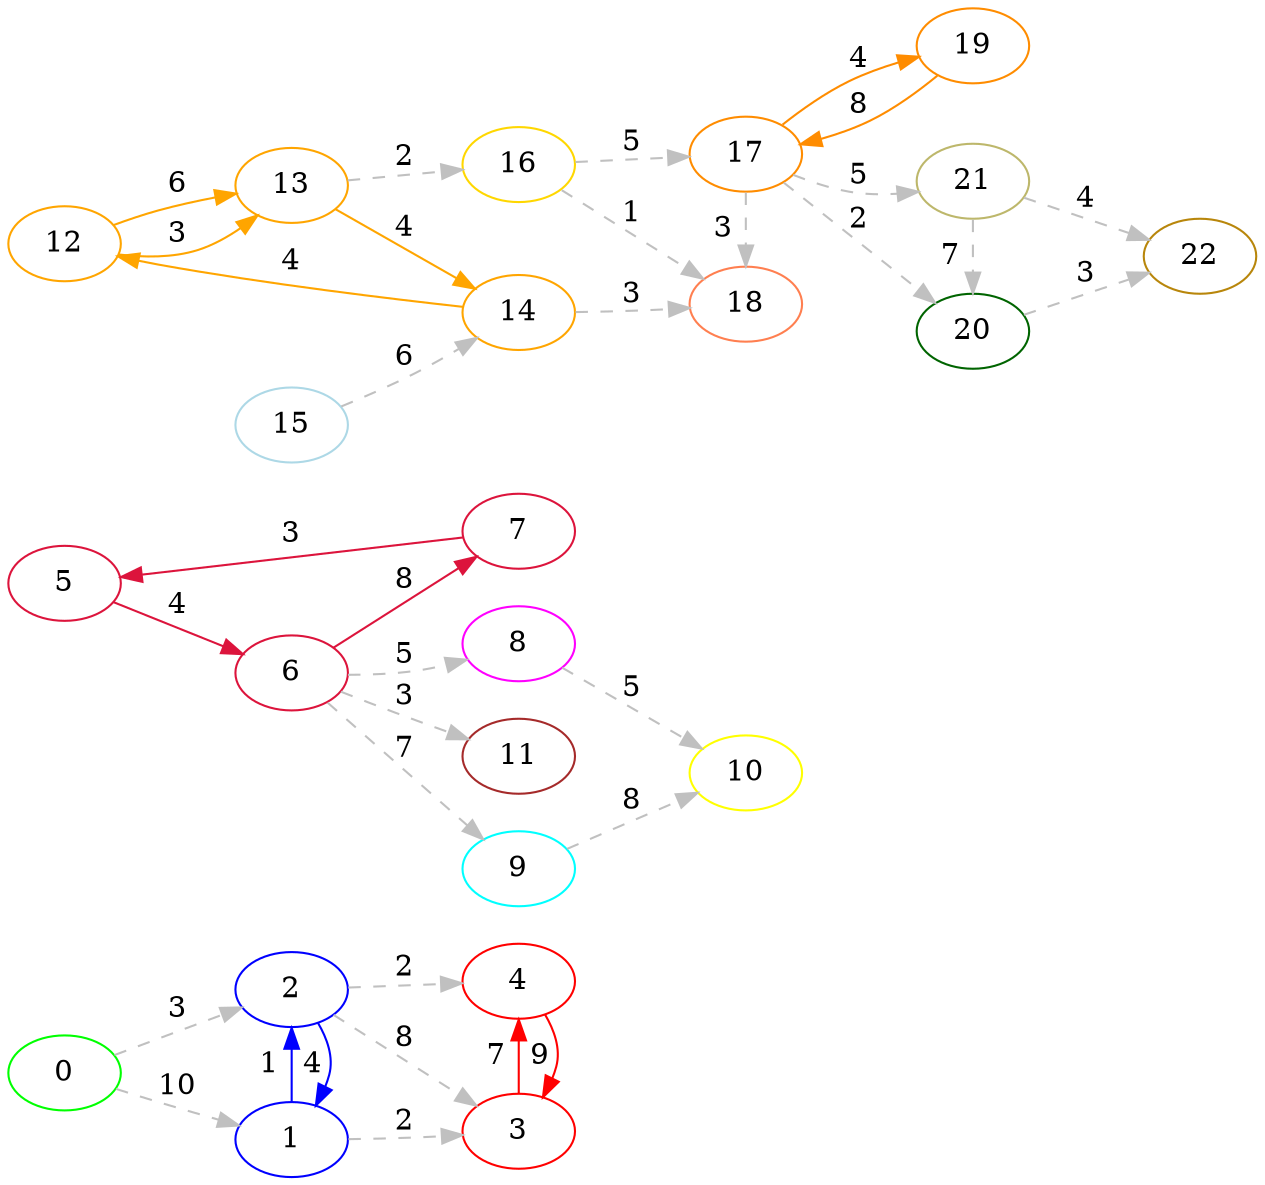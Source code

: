 digraph G {
ranksep = "equally";
rankdir = LR;
{rank = same; 0; };
{rank = same; 1; 2; };
{rank = same; 3; 4; };
{rank = same; };
{rank = same; 5; };
{rank = same; 6; };
{rank = same; 7; 8; 9; 11; };
{rank = same; 10; };
{rank = same; 12; };
{rank = same; 13; };
{rank = same; 14; 16; };
{rank = same; 18; 17; };
{rank = same; 19; 20; 21; };
{rank = same; 22; };
{rank = same; 15; };
{rank = same; };
4 [color = "red"];
3 [color = "red"];
2 [color = "blue"];
1 [color = "blue"];
0 [color = "green"];
10 [color = "yellow"];
8 [color = "magenta"];
9 [color = "aqua"];
11 [color = "brown"];
7 [color = "crimson"];
6 [color = "crimson"];
5 [color = "crimson"];
18 [color = "coral"];
22 [color = "darkgoldenrod"];
20 [color = "darkgreen"];
21 [color = "darkkhaki"];
19 [color = "darkorange"];
17 [color = "darkorange"];
16 [color = "gold"];
14 [color = "orange"];
13 [color = "orange"];
12 [color = "orange"];
15 [color = "lightblue"];
0->1[label="10" color = "grey" style = "dashed"];
0->2[label="3" color = "grey" style = "dashed"];
1->2[label="1" color = "blue"];
1->3[label="2" color = "grey" style = "dashed"];
2->1[label="4" color = "blue"];
2->3[label="8" color = "grey" style = "dashed"];
2->4[label="2" color = "grey" style = "dashed"];
3->4[label="7" color = "red"];
4->3[label="9" color = "red"];
5->6[label="4" color = "crimson"];
6->7[label="8" color = "crimson"];
6->8[label="5" color = "grey" style = "dashed"];
6->9[label="7" color = "grey" style = "dashed"];
6->11[label="3" color = "grey" style = "dashed"];
7->5[label="3" color = "crimson"];
8->10[label="5" color = "grey" style = "dashed"];
9->10[label="8" color = "grey" style = "dashed"];
11
10
12->13[label="6" color = "orange"];
12->13[label="3" color = "orange"];
13->14[label="4" color = "orange"];
13->16[label="2" color = "grey" style = "dashed"];
14->12[label="4" color = "orange"];
14->18[label="3" color = "grey" style = "dashed"];
16->17[label="5" color = "grey" style = "dashed"];
16->18[label="1" color = "grey" style = "dashed"];
18
17->18[label="3" color = "grey" style = "dashed"];
17->19[label="4" color = "darkorange"];
17->20[label="2" color = "grey" style = "dashed"];
17->21[label="5" color = "grey" style = "dashed"];
19->17[label="8" color = "darkorange"];
20->22[label="3" color = "grey" style = "dashed"];
21->22[label="4" color = "grey" style = "dashed"];
21->20[label="7" color = "grey" style = "dashed"];
22
15->14[label="6" color = "grey" style = "dashed"];
}
